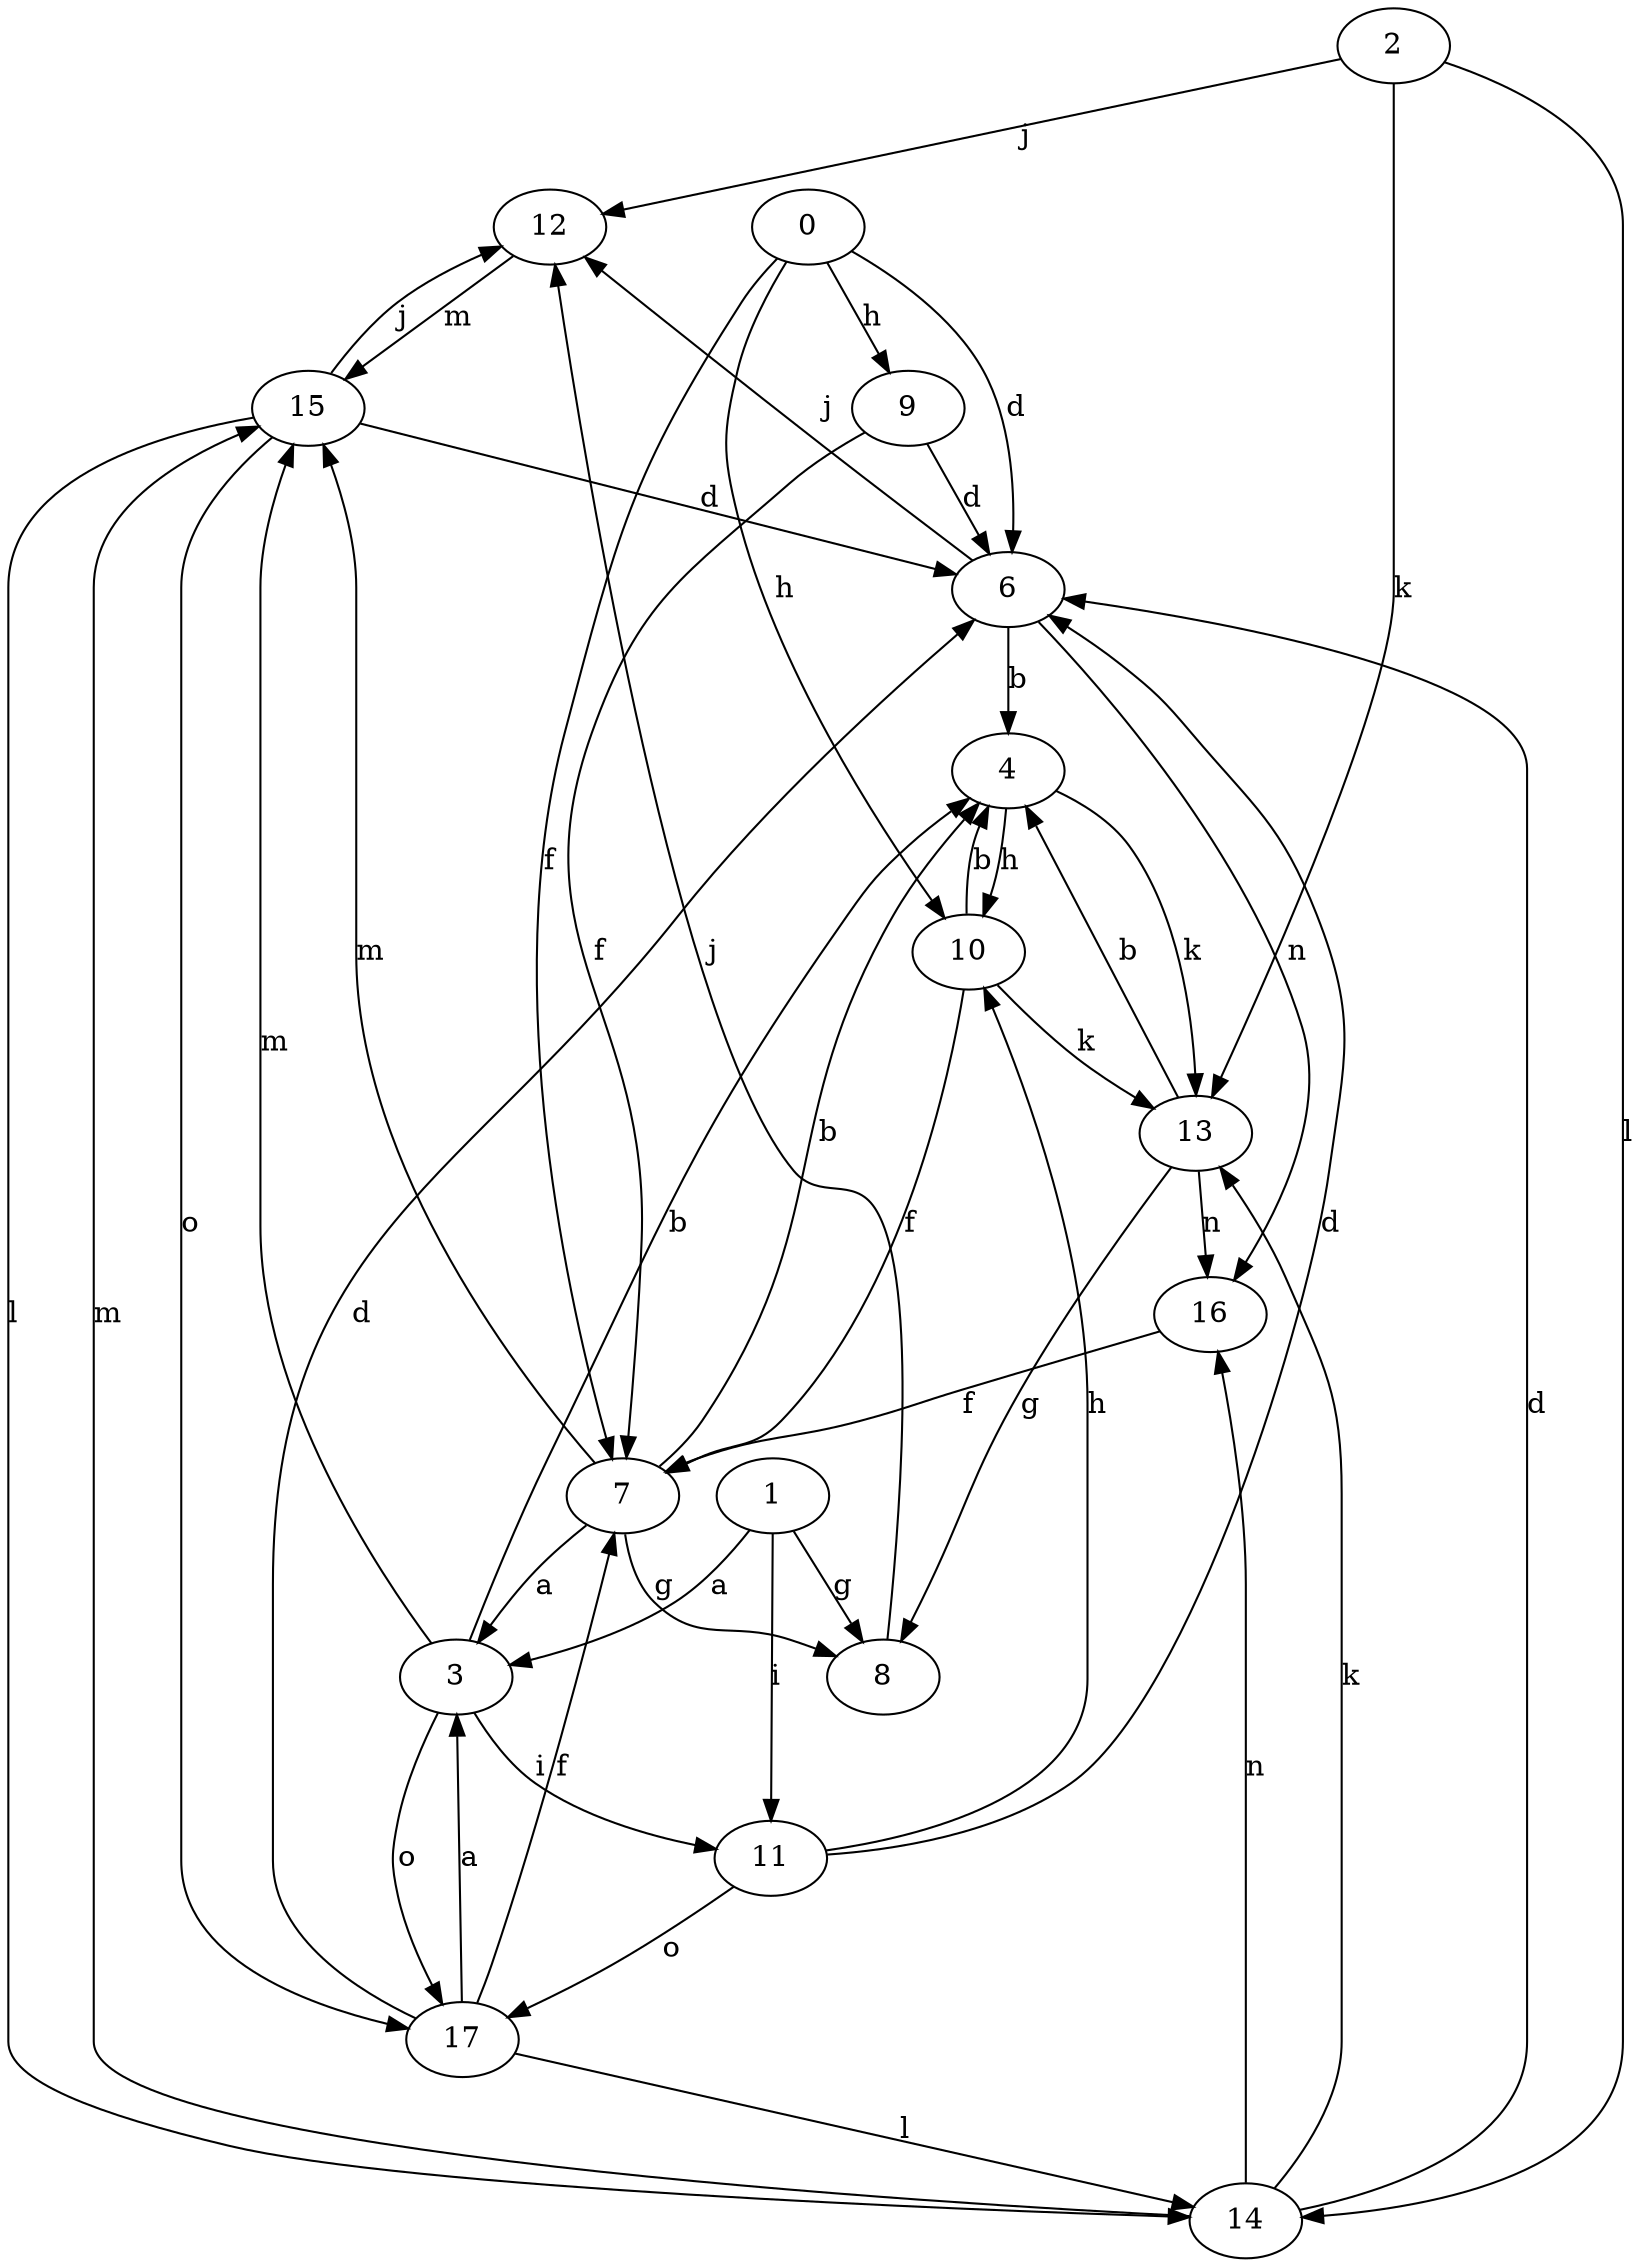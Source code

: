 strict digraph  {
2;
3;
4;
6;
7;
8;
9;
10;
11;
12;
0;
13;
14;
15;
1;
16;
17;
2 -> 12  [label=j];
2 -> 13  [label=k];
2 -> 14  [label=l];
3 -> 4  [label=b];
3 -> 11  [label=i];
3 -> 15  [label=m];
3 -> 17  [label=o];
4 -> 10  [label=h];
4 -> 13  [label=k];
6 -> 4  [label=b];
6 -> 12  [label=j];
6 -> 16  [label=n];
7 -> 3  [label=a];
7 -> 4  [label=b];
7 -> 8  [label=g];
7 -> 15  [label=m];
8 -> 12  [label=j];
9 -> 6  [label=d];
9 -> 7  [label=f];
10 -> 4  [label=b];
10 -> 7  [label=f];
10 -> 13  [label=k];
11 -> 6  [label=d];
11 -> 10  [label=h];
11 -> 17  [label=o];
12 -> 15  [label=m];
0 -> 6  [label=d];
0 -> 7  [label=f];
0 -> 9  [label=h];
0 -> 10  [label=h];
13 -> 4  [label=b];
13 -> 8  [label=g];
13 -> 16  [label=n];
14 -> 6  [label=d];
14 -> 13  [label=k];
14 -> 15  [label=m];
14 -> 16  [label=n];
15 -> 6  [label=d];
15 -> 12  [label=j];
15 -> 14  [label=l];
15 -> 17  [label=o];
1 -> 3  [label=a];
1 -> 8  [label=g];
1 -> 11  [label=i];
16 -> 7  [label=f];
17 -> 3  [label=a];
17 -> 6  [label=d];
17 -> 7  [label=f];
17 -> 14  [label=l];
}
